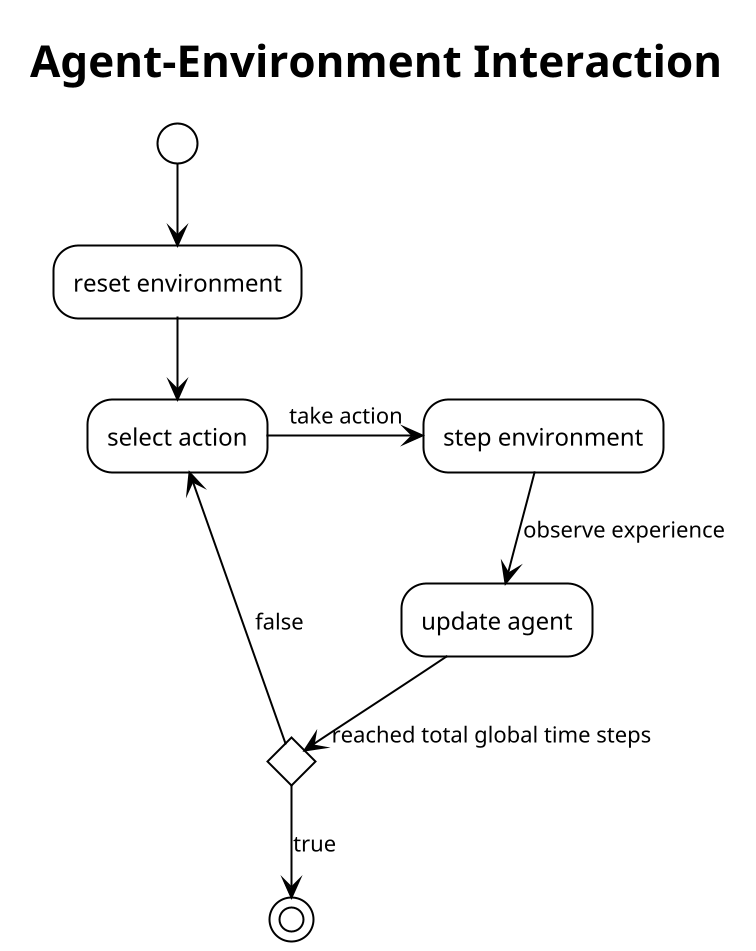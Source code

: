 @startuml Agent-Environment Interaction

!theme plain
skinparam backgroundColor #FFFFFF
scale 2
title Agent-Environment Interaction

(*) --> "reset environment"
-down-> "select action"
-right-> [take action] "step environment"
--> [observe experience] "update agent"
if "reached total global time steps" then
--> [true] (*)
else
--> [false] "select action"

@enduml